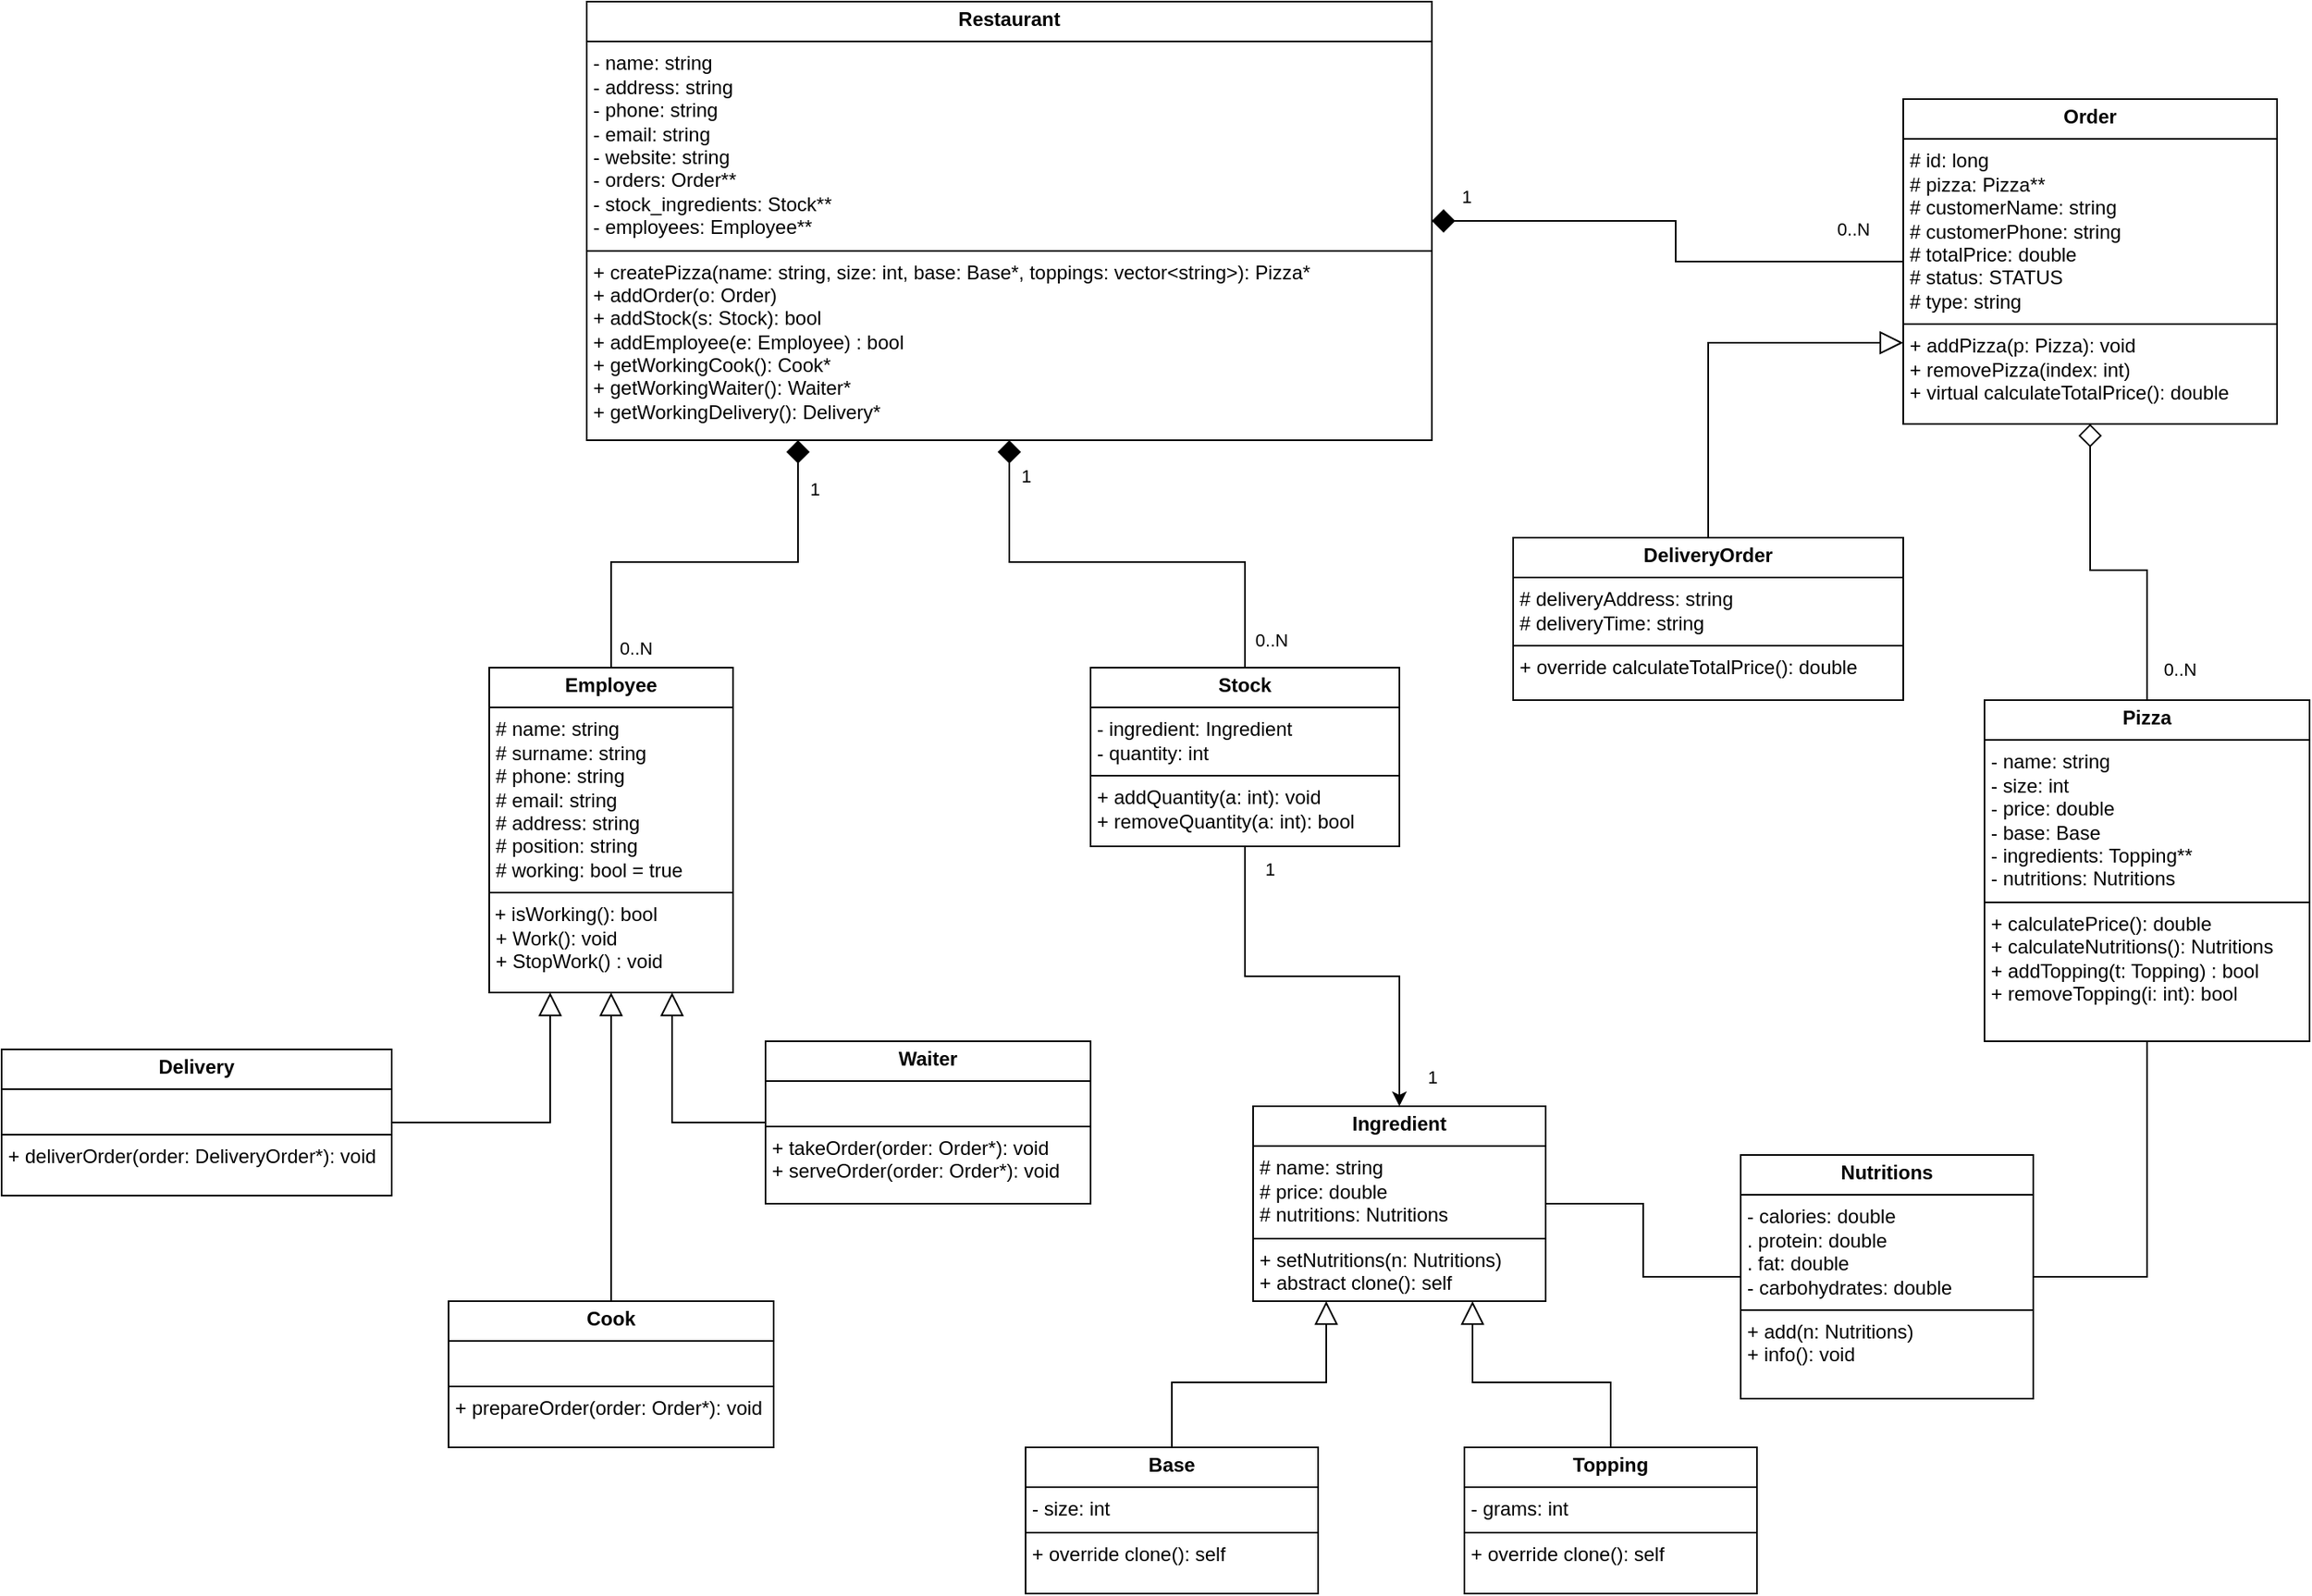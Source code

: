 <mxfile version="27.0.3">
  <diagram name="Page-1" id="c4acf3e9-155e-7222-9cf6-157b1a14988f">
    <mxGraphModel dx="2890" dy="1847" grid="1" gridSize="10" guides="1" tooltips="1" connect="1" arrows="1" fold="1" page="1" pageScale="1" pageWidth="850" pageHeight="1100" background="none" math="0" shadow="0">
      <root>
        <mxCell id="0" />
        <mxCell id="1" parent="0" />
        <mxCell id="5TWs_sgvgwtv51M-xMZr-1" value="&lt;p style=&quot;margin:0px;margin-top:4px;text-align:center;&quot;&gt;&lt;b&gt;Restaurant&lt;/b&gt;&lt;/p&gt;&lt;hr size=&quot;1&quot; style=&quot;border-style:solid;&quot;&gt;&lt;p style=&quot;margin:0px;margin-left:4px;&quot;&gt;- name: string&lt;/p&gt;&lt;p style=&quot;margin:0px;margin-left:4px;&quot;&gt;- address: string&lt;/p&gt;&lt;p style=&quot;margin:0px;margin-left:4px;&quot;&gt;- phone: string&lt;/p&gt;&lt;p style=&quot;margin:0px;margin-left:4px;&quot;&gt;- email: string&lt;/p&gt;&lt;p style=&quot;margin:0px;margin-left:4px;&quot;&gt;- website: string&lt;/p&gt;&lt;p style=&quot;margin:0px;margin-left:4px;&quot;&gt;- orders: Order**&lt;/p&gt;&lt;p style=&quot;margin:0px;margin-left:4px;&quot;&gt;- stock_ingredients: Stock**&lt;/p&gt;&lt;p style=&quot;margin:0px;margin-left:4px;&quot;&gt;- employees: Employee**&lt;/p&gt;&lt;hr size=&quot;1&quot; style=&quot;border-style:solid;&quot;&gt;&lt;p style=&quot;margin:0px;margin-left:4px;&quot;&gt;+ createPizza(name: string, size: int, base: Base*, toppings: vector&amp;lt;string&amp;gt;): Pizza*&lt;/p&gt;&lt;p style=&quot;margin:0px;margin-left:4px;&quot;&gt;+ addOrder(o: Order)&lt;/p&gt;&lt;p style=&quot;margin:0px;margin-left:4px;&quot;&gt;+ addStock(s: Stock): bool&lt;/p&gt;&lt;p style=&quot;margin:0px;margin-left:4px;&quot;&gt;+ addEmployee(e: Employee) : bool&lt;/p&gt;&lt;p style=&quot;margin:0px;margin-left:4px;&quot;&gt;+ getWorkingCook(): Cook*&lt;/p&gt;&lt;p style=&quot;margin:0px;margin-left:4px;&quot;&gt;+ getWorkingWaiter(): Waiter*&lt;/p&gt;&lt;p style=&quot;margin:0px;margin-left:4px;&quot;&gt;+ getWorkingDelivery(): Delivery*&lt;/p&gt;" style="verticalAlign=top;align=left;overflow=fill;html=1;whiteSpace=wrap;" vertex="1" parent="1">
          <mxGeometry x="90" y="60" width="520" height="270" as="geometry" />
        </mxCell>
        <mxCell id="5TWs_sgvgwtv51M-xMZr-11" style="edgeStyle=orthogonalEdgeStyle;rounded=0;orthogonalLoop=1;jettySize=auto;html=1;entryX=0.25;entryY=1;entryDx=0;entryDy=0;endArrow=diamond;endFill=1;endSize=12;" edge="1" parent="1" source="5TWs_sgvgwtv51M-xMZr-2" target="5TWs_sgvgwtv51M-xMZr-1">
          <mxGeometry relative="1" as="geometry">
            <Array as="points">
              <mxPoint x="105" y="405" />
              <mxPoint x="220" y="405" />
            </Array>
          </mxGeometry>
        </mxCell>
        <mxCell id="5TWs_sgvgwtv51M-xMZr-22" value="1" style="edgeLabel;html=1;align=center;verticalAlign=middle;resizable=0;points=[];" vertex="1" connectable="0" parent="5TWs_sgvgwtv51M-xMZr-11">
          <mxGeometry x="0.765" y="4" relative="1" as="geometry">
            <mxPoint x="14" as="offset" />
          </mxGeometry>
        </mxCell>
        <mxCell id="5TWs_sgvgwtv51M-xMZr-23" value="0..N" style="edgeLabel;html=1;align=center;verticalAlign=middle;resizable=0;points=[];" vertex="1" connectable="0" parent="5TWs_sgvgwtv51M-xMZr-11">
          <mxGeometry x="-0.906" relative="1" as="geometry">
            <mxPoint x="15" as="offset" />
          </mxGeometry>
        </mxCell>
        <mxCell id="5TWs_sgvgwtv51M-xMZr-2" value="&lt;p style=&quot;margin:0px;margin-top:4px;text-align:center;&quot;&gt;&lt;b&gt;Employee&lt;/b&gt;&lt;/p&gt;&lt;hr size=&quot;1&quot; style=&quot;border-style:solid;&quot;&gt;&lt;p style=&quot;margin:0px;margin-left:4px;&quot;&gt;# name: string&lt;/p&gt;&lt;p style=&quot;margin:0px;margin-left:4px;&quot;&gt;# surname: string&lt;/p&gt;&lt;p style=&quot;margin:0px;margin-left:4px;&quot;&gt;# phone: string&lt;/p&gt;&lt;p style=&quot;margin:0px;margin-left:4px;&quot;&gt;# email: string&lt;/p&gt;&lt;p style=&quot;margin:0px;margin-left:4px;&quot;&gt;# address: string&lt;/p&gt;&lt;p style=&quot;margin:0px;margin-left:4px;&quot;&gt;# position: string&lt;/p&gt;&lt;p style=&quot;margin:0px;margin-left:4px;&quot;&gt;# working: bool = true&lt;/p&gt;&lt;hr size=&quot;1&quot; style=&quot;border-style:solid;&quot;&gt;&amp;nbsp;+ isWorking(): bool&lt;br&gt;&lt;p style=&quot;margin:0px;margin-left:4px;&quot;&gt;+ Work(): void&lt;/p&gt;&lt;p style=&quot;margin:0px;margin-left:4px;&quot;&gt;+ StopWork() : void&lt;/p&gt;" style="verticalAlign=top;align=left;overflow=fill;html=1;whiteSpace=wrap;" vertex="1" parent="1">
          <mxGeometry x="30" y="470" width="150" height="200" as="geometry" />
        </mxCell>
        <mxCell id="5TWs_sgvgwtv51M-xMZr-8" style="edgeStyle=orthogonalEdgeStyle;rounded=0;orthogonalLoop=1;jettySize=auto;html=1;endArrow=block;endFill=0;endSize=12;entryX=0.25;entryY=1;entryDx=0;entryDy=0;" edge="1" parent="1" source="5TWs_sgvgwtv51M-xMZr-3" target="5TWs_sgvgwtv51M-xMZr-2">
          <mxGeometry relative="1" as="geometry">
            <mxPoint x="60" y="760" as="targetPoint" />
          </mxGeometry>
        </mxCell>
        <mxCell id="5TWs_sgvgwtv51M-xMZr-3" value="&lt;p style=&quot;margin:0px;margin-top:4px;text-align:center;&quot;&gt;&lt;b&gt;Delivery&lt;/b&gt;&lt;/p&gt;&lt;hr size=&quot;1&quot; style=&quot;border-style:solid;&quot;&gt;&lt;p style=&quot;margin:0px;margin-left:4px;&quot;&gt;&lt;br&gt;&lt;/p&gt;&lt;hr size=&quot;1&quot; style=&quot;border-style:solid;&quot;&gt;&lt;p style=&quot;margin:0px;margin-left:4px;&quot;&gt;+ deliverOrder(order: DeliveryOrder*): void&lt;/p&gt;" style="verticalAlign=top;align=left;overflow=fill;html=1;whiteSpace=wrap;" vertex="1" parent="1">
          <mxGeometry x="-270" y="705" width="240" height="90" as="geometry" />
        </mxCell>
        <mxCell id="5TWs_sgvgwtv51M-xMZr-9" style="edgeStyle=orthogonalEdgeStyle;rounded=0;orthogonalLoop=1;jettySize=auto;html=1;entryX=0.5;entryY=1;entryDx=0;entryDy=0;endArrow=block;endFill=0;endSize=12;" edge="1" parent="1" source="5TWs_sgvgwtv51M-xMZr-6" target="5TWs_sgvgwtv51M-xMZr-2">
          <mxGeometry relative="1" as="geometry" />
        </mxCell>
        <mxCell id="5TWs_sgvgwtv51M-xMZr-6" value="&lt;p style=&quot;margin:0px;margin-top:4px;text-align:center;&quot;&gt;&lt;b&gt;Cook&lt;/b&gt;&lt;/p&gt;&lt;hr size=&quot;1&quot; style=&quot;border-style:solid;&quot;&gt;&lt;p style=&quot;margin:0px;margin-left:4px;&quot;&gt;&lt;br&gt;&lt;/p&gt;&lt;hr size=&quot;1&quot; style=&quot;border-style:solid;&quot;&gt;&lt;p style=&quot;margin:0px;margin-left:4px;&quot;&gt;+ prepareOrder(order: Order*): void&lt;/p&gt;" style="verticalAlign=top;align=left;overflow=fill;html=1;whiteSpace=wrap;" vertex="1" parent="1">
          <mxGeometry x="5" y="860" width="200" height="90" as="geometry" />
        </mxCell>
        <mxCell id="5TWs_sgvgwtv51M-xMZr-10" style="edgeStyle=orthogonalEdgeStyle;rounded=0;orthogonalLoop=1;jettySize=auto;html=1;entryX=0.75;entryY=1;entryDx=0;entryDy=0;endArrow=block;endFill=0;endSize=12;" edge="1" parent="1" source="5TWs_sgvgwtv51M-xMZr-7" target="5TWs_sgvgwtv51M-xMZr-2">
          <mxGeometry relative="1" as="geometry" />
        </mxCell>
        <mxCell id="5TWs_sgvgwtv51M-xMZr-7" value="&lt;p style=&quot;margin:0px;margin-top:4px;text-align:center;&quot;&gt;&lt;b&gt;Waiter&lt;/b&gt;&lt;/p&gt;&lt;hr size=&quot;1&quot; style=&quot;border-style:solid;&quot;&gt;&lt;p style=&quot;margin:0px;margin-left:4px;&quot;&gt;&lt;br&gt;&lt;/p&gt;&lt;hr size=&quot;1&quot; style=&quot;border-style:solid;&quot;&gt;&lt;p style=&quot;margin:0px;margin-left:4px;&quot;&gt;+ takeOrder(order: Order*): void&lt;/p&gt;&lt;p style=&quot;margin:0px;margin-left:4px;&quot;&gt;+ serveOrder(order: Order*): void&lt;br&gt;&lt;/p&gt;" style="verticalAlign=top;align=left;overflow=fill;html=1;whiteSpace=wrap;" vertex="1" parent="1">
          <mxGeometry x="200" y="700" width="200" height="100" as="geometry" />
        </mxCell>
        <mxCell id="5TWs_sgvgwtv51M-xMZr-13" style="edgeStyle=orthogonalEdgeStyle;rounded=0;orthogonalLoop=1;jettySize=auto;html=1;entryX=0.5;entryY=1;entryDx=0;entryDy=0;endSize=12;endArrow=diamond;endFill=1;" edge="1" parent="1" source="5TWs_sgvgwtv51M-xMZr-12" target="5TWs_sgvgwtv51M-xMZr-1">
          <mxGeometry relative="1" as="geometry" />
        </mxCell>
        <mxCell id="5TWs_sgvgwtv51M-xMZr-20" value="1" style="edgeLabel;html=1;align=center;verticalAlign=middle;resizable=0;points=[];" vertex="1" connectable="0" parent="5TWs_sgvgwtv51M-xMZr-13">
          <mxGeometry x="0.846" y="-1" relative="1" as="geometry">
            <mxPoint x="9" as="offset" />
          </mxGeometry>
        </mxCell>
        <mxCell id="5TWs_sgvgwtv51M-xMZr-21" value="0..N" style="edgeLabel;html=1;align=center;verticalAlign=middle;resizable=0;points=[];" vertex="1" connectable="0" parent="5TWs_sgvgwtv51M-xMZr-13">
          <mxGeometry x="-0.881" relative="1" as="geometry">
            <mxPoint x="16" as="offset" />
          </mxGeometry>
        </mxCell>
        <mxCell id="5TWs_sgvgwtv51M-xMZr-17" style="edgeStyle=orthogonalEdgeStyle;rounded=0;orthogonalLoop=1;jettySize=auto;html=1;entryX=0.5;entryY=0;entryDx=0;entryDy=0;" edge="1" parent="1" source="5TWs_sgvgwtv51M-xMZr-12" target="5TWs_sgvgwtv51M-xMZr-14">
          <mxGeometry relative="1" as="geometry" />
        </mxCell>
        <mxCell id="5TWs_sgvgwtv51M-xMZr-18" value="1" style="edgeLabel;html=1;align=center;verticalAlign=middle;resizable=0;points=[];" vertex="1" connectable="0" parent="5TWs_sgvgwtv51M-xMZr-17">
          <mxGeometry x="-0.89" y="-1" relative="1" as="geometry">
            <mxPoint x="16" as="offset" />
          </mxGeometry>
        </mxCell>
        <mxCell id="5TWs_sgvgwtv51M-xMZr-19" value="1" style="edgeLabel;html=1;align=center;verticalAlign=middle;resizable=0;points=[];" vertex="1" connectable="0" parent="5TWs_sgvgwtv51M-xMZr-17">
          <mxGeometry x="0.859" y="-3" relative="1" as="geometry">
            <mxPoint x="23" as="offset" />
          </mxGeometry>
        </mxCell>
        <mxCell id="5TWs_sgvgwtv51M-xMZr-12" value="&lt;p style=&quot;margin:0px;margin-top:4px;text-align:center;&quot;&gt;&lt;b&gt;Stock&lt;/b&gt;&lt;/p&gt;&lt;hr size=&quot;1&quot; style=&quot;border-style:solid;&quot;&gt;&lt;p style=&quot;margin:0px;margin-left:4px;&quot;&gt;- ingredient: Ingredient&lt;/p&gt;&lt;p style=&quot;margin:0px;margin-left:4px;&quot;&gt;- quantity: int&lt;/p&gt;&lt;hr size=&quot;1&quot; style=&quot;border-style:solid;&quot;&gt;&lt;p style=&quot;margin:0px;margin-left:4px;&quot;&gt;&lt;span style=&quot;background-color: transparent; color: light-dark(rgb(0, 0, 0), rgb(255, 255, 255));&quot;&gt;+ addQuantity(a: int): void&lt;/span&gt;&lt;/p&gt;&lt;p style=&quot;margin:0px;margin-left:4px;&quot;&gt;+ removeQuantity(a: int): bool&lt;/p&gt;" style="verticalAlign=top;align=left;overflow=fill;html=1;whiteSpace=wrap;" vertex="1" parent="1">
          <mxGeometry x="400" y="470" width="190" height="110" as="geometry" />
        </mxCell>
        <mxCell id="5TWs_sgvgwtv51M-xMZr-14" value="&lt;p style=&quot;margin:0px;margin-top:4px;text-align:center;&quot;&gt;&lt;b&gt;Ingredient&lt;/b&gt;&lt;/p&gt;&lt;hr size=&quot;1&quot; style=&quot;border-style:solid;&quot;&gt;&lt;p style=&quot;margin:0px;margin-left:4px;&quot;&gt;# name: string&lt;/p&gt;&lt;p style=&quot;margin:0px;margin-left:4px;&quot;&gt;# price: double&lt;/p&gt;&lt;p style=&quot;margin:0px;margin-left:4px;&quot;&gt;# nutritions: Nutritions&lt;/p&gt;&lt;hr size=&quot;1&quot; style=&quot;border-style:solid;&quot;&gt;&lt;p style=&quot;margin:0px;margin-left:4px;&quot;&gt;+ setNutritions(n: Nutritions)&lt;/p&gt;&lt;p style=&quot;margin:0px;margin-left:4px;&quot;&gt;+ abstract clone(): self&lt;/p&gt;" style="verticalAlign=top;align=left;overflow=fill;html=1;whiteSpace=wrap;" vertex="1" parent="1">
          <mxGeometry x="500" y="740" width="180" height="120" as="geometry" />
        </mxCell>
        <mxCell id="5TWs_sgvgwtv51M-xMZr-26" style="edgeStyle=orthogonalEdgeStyle;rounded=0;orthogonalLoop=1;jettySize=auto;html=1;entryX=0.75;entryY=1;entryDx=0;entryDy=0;endArrow=block;endFill=0;endSize=12;" edge="1" parent="1" source="5TWs_sgvgwtv51M-xMZr-16" target="5TWs_sgvgwtv51M-xMZr-14">
          <mxGeometry relative="1" as="geometry" />
        </mxCell>
        <mxCell id="5TWs_sgvgwtv51M-xMZr-16" value="&lt;p style=&quot;margin:0px;margin-top:4px;text-align:center;&quot;&gt;&lt;b&gt;Topping&lt;/b&gt;&lt;/p&gt;&lt;hr size=&quot;1&quot; style=&quot;border-style:solid;&quot;&gt;&lt;p style=&quot;margin:0px;margin-left:4px;&quot;&gt;- grams: int&lt;/p&gt;&lt;hr size=&quot;1&quot; style=&quot;border-style:solid;&quot;&gt;&lt;p style=&quot;margin:0px;margin-left:4px;&quot;&gt;+ override clone(): self&lt;/p&gt;" style="verticalAlign=top;align=left;overflow=fill;html=1;whiteSpace=wrap;" vertex="1" parent="1">
          <mxGeometry x="630" y="950" width="180" height="90" as="geometry" />
        </mxCell>
        <mxCell id="5TWs_sgvgwtv51M-xMZr-25" style="edgeStyle=orthogonalEdgeStyle;rounded=0;orthogonalLoop=1;jettySize=auto;html=1;entryX=0.25;entryY=1;entryDx=0;entryDy=0;endArrow=block;endFill=0;endSize=12;" edge="1" parent="1" source="5TWs_sgvgwtv51M-xMZr-24" target="5TWs_sgvgwtv51M-xMZr-14">
          <mxGeometry relative="1" as="geometry" />
        </mxCell>
        <mxCell id="5TWs_sgvgwtv51M-xMZr-24" value="&lt;p style=&quot;margin:0px;margin-top:4px;text-align:center;&quot;&gt;&lt;b&gt;Base&lt;/b&gt;&lt;/p&gt;&lt;hr size=&quot;1&quot; style=&quot;border-style:solid;&quot;&gt;&lt;p style=&quot;margin:0px;margin-left:4px;&quot;&gt;- size: int&lt;/p&gt;&lt;hr size=&quot;1&quot; style=&quot;border-style:solid;&quot;&gt;&lt;p style=&quot;margin:0px;margin-left:4px;&quot;&gt;+ override clone(): self&lt;/p&gt;" style="verticalAlign=top;align=left;overflow=fill;html=1;whiteSpace=wrap;" vertex="1" parent="1">
          <mxGeometry x="360" y="950" width="180" height="90" as="geometry" />
        </mxCell>
        <mxCell id="5TWs_sgvgwtv51M-xMZr-37" style="edgeStyle=orthogonalEdgeStyle;rounded=0;orthogonalLoop=1;jettySize=auto;html=1;entryX=0.5;entryY=1;entryDx=0;entryDy=0;endArrow=diamond;endFill=0;endSize=12;" edge="1" parent="1" source="5TWs_sgvgwtv51M-xMZr-27" target="5TWs_sgvgwtv51M-xMZr-35">
          <mxGeometry relative="1" as="geometry" />
        </mxCell>
        <mxCell id="5TWs_sgvgwtv51M-xMZr-38" value="0..N" style="edgeLabel;html=1;align=center;verticalAlign=middle;resizable=0;points=[];" vertex="1" connectable="0" parent="5TWs_sgvgwtv51M-xMZr-37">
          <mxGeometry x="-0.818" y="-1" relative="1" as="geometry">
            <mxPoint x="19" y="-1" as="offset" />
          </mxGeometry>
        </mxCell>
        <mxCell id="5TWs_sgvgwtv51M-xMZr-27" value="&lt;p style=&quot;margin:0px;margin-top:4px;text-align:center;&quot;&gt;&lt;b&gt;Pizza&lt;/b&gt;&lt;/p&gt;&lt;hr size=&quot;1&quot; style=&quot;border-style:solid;&quot;&gt;&lt;p style=&quot;margin:0px;margin-left:4px;&quot;&gt;- name: string&lt;/p&gt;&lt;p style=&quot;margin:0px;margin-left:4px;&quot;&gt;- size: int&lt;/p&gt;&lt;p style=&quot;margin:0px;margin-left:4px;&quot;&gt;- price: double&lt;/p&gt;&lt;p style=&quot;margin:0px;margin-left:4px;&quot;&gt;- base: Base&lt;/p&gt;&lt;p style=&quot;margin:0px;margin-left:4px;&quot;&gt;- ingredients: Topping**&lt;/p&gt;&lt;p style=&quot;margin:0px;margin-left:4px;&quot;&gt;- nutritions: Nutritions&lt;/p&gt;&lt;hr size=&quot;1&quot; style=&quot;border-style:solid;&quot;&gt;&lt;p style=&quot;margin:0px;margin-left:4px;&quot;&gt;+ calculatePrice(): double&lt;/p&gt;&lt;p style=&quot;margin:0px;margin-left:4px;&quot;&gt;+ calculateNutritions(): Nutritions&lt;/p&gt;&lt;p style=&quot;margin:0px;margin-left:4px;&quot;&gt;+ addTopping(t: Topping) : bool&lt;/p&gt;&lt;p style=&quot;margin:0px;margin-left:4px;&quot;&gt;+ removeTopping(i: int): bool&lt;/p&gt;" style="verticalAlign=top;align=left;overflow=fill;html=1;whiteSpace=wrap;" vertex="1" parent="1">
          <mxGeometry x="950" y="490" width="200" height="210" as="geometry" />
        </mxCell>
        <mxCell id="5TWs_sgvgwtv51M-xMZr-29" style="edgeStyle=orthogonalEdgeStyle;rounded=0;orthogonalLoop=1;jettySize=auto;html=1;entryX=0.5;entryY=1;entryDx=0;entryDy=0;exitX=1;exitY=0.5;exitDx=0;exitDy=0;endArrow=none;startFill=0;" edge="1" parent="1" source="5TWs_sgvgwtv51M-xMZr-28" target="5TWs_sgvgwtv51M-xMZr-27">
          <mxGeometry relative="1" as="geometry" />
        </mxCell>
        <mxCell id="5TWs_sgvgwtv51M-xMZr-30" style="edgeStyle=orthogonalEdgeStyle;rounded=0;orthogonalLoop=1;jettySize=auto;html=1;entryX=1;entryY=0.5;entryDx=0;entryDy=0;endArrow=none;startFill=0;" edge="1" parent="1" source="5TWs_sgvgwtv51M-xMZr-28" target="5TWs_sgvgwtv51M-xMZr-14">
          <mxGeometry relative="1" as="geometry" />
        </mxCell>
        <mxCell id="5TWs_sgvgwtv51M-xMZr-28" value="&lt;p style=&quot;margin:0px;margin-top:4px;text-align:center;&quot;&gt;&lt;b&gt;Nutritions&lt;/b&gt;&lt;/p&gt;&lt;hr size=&quot;1&quot; style=&quot;border-style:solid;&quot;&gt;&lt;p style=&quot;margin:0px;margin-left:4px;&quot;&gt;- calories: double&lt;/p&gt;&lt;p style=&quot;margin:0px;margin-left:4px;&quot;&gt;. protein: double&lt;/p&gt;&lt;p style=&quot;margin:0px;margin-left:4px;&quot;&gt;. fat: double&lt;/p&gt;&lt;p style=&quot;margin:0px;margin-left:4px;&quot;&gt;- carbohydrates: double&lt;/p&gt;&lt;hr size=&quot;1&quot; style=&quot;border-style:solid;&quot;&gt;&lt;p style=&quot;margin:0px;margin-left:4px;&quot;&gt;+ add(n: Nutritions)&lt;/p&gt;&lt;p style=&quot;margin:0px;margin-left:4px;&quot;&gt;+ info(): void&lt;/p&gt;" style="verticalAlign=top;align=left;overflow=fill;html=1;whiteSpace=wrap;" vertex="1" parent="1">
          <mxGeometry x="800" y="770" width="180" height="150" as="geometry" />
        </mxCell>
        <mxCell id="5TWs_sgvgwtv51M-xMZr-36" style="edgeStyle=orthogonalEdgeStyle;rounded=0;orthogonalLoop=1;jettySize=auto;html=1;entryX=1;entryY=0.5;entryDx=0;entryDy=0;endArrow=diamond;endFill=1;endSize=12;" edge="1" parent="1" source="5TWs_sgvgwtv51M-xMZr-35" target="5TWs_sgvgwtv51M-xMZr-1">
          <mxGeometry relative="1" as="geometry" />
        </mxCell>
        <mxCell id="5TWs_sgvgwtv51M-xMZr-43" value="1" style="edgeLabel;html=1;align=center;verticalAlign=middle;resizable=0;points=[];" vertex="1" connectable="0" parent="5TWs_sgvgwtv51M-xMZr-36">
          <mxGeometry x="0.858" y="-4" relative="1" as="geometry">
            <mxPoint x="-2" y="-11" as="offset" />
          </mxGeometry>
        </mxCell>
        <mxCell id="5TWs_sgvgwtv51M-xMZr-44" value="0..N" style="edgeLabel;html=1;align=center;verticalAlign=middle;resizable=0;points=[];" vertex="1" connectable="0" parent="5TWs_sgvgwtv51M-xMZr-36">
          <mxGeometry x="-0.81" y="-4" relative="1" as="geometry">
            <mxPoint x="-1" y="-16" as="offset" />
          </mxGeometry>
        </mxCell>
        <mxCell id="5TWs_sgvgwtv51M-xMZr-35" value="&lt;p style=&quot;margin:0px;margin-top:4px;text-align:center;&quot;&gt;&lt;b&gt;Order&lt;/b&gt;&lt;/p&gt;&lt;hr size=&quot;1&quot; style=&quot;border-style:solid;&quot;&gt;&lt;p style=&quot;margin:0px;margin-left:4px;&quot;&gt;# id: long&lt;/p&gt;&lt;p style=&quot;margin:0px;margin-left:4px;&quot;&gt;# pizza: Pizza**&lt;/p&gt;&lt;p style=&quot;margin:0px;margin-left:4px;&quot;&gt;# customerName: string&lt;/p&gt;&lt;p style=&quot;margin:0px;margin-left:4px;&quot;&gt;# customerPhone: string&lt;/p&gt;&lt;p style=&quot;margin:0px;margin-left:4px;&quot;&gt;# totalPrice: double&lt;/p&gt;&lt;p style=&quot;margin:0px;margin-left:4px;&quot;&gt;# status: STATUS&lt;/p&gt;&lt;p style=&quot;margin:0px;margin-left:4px;&quot;&gt;# type: string&lt;/p&gt;&lt;hr size=&quot;1&quot; style=&quot;border-style:solid;&quot;&gt;&lt;p style=&quot;margin:0px;margin-left:4px;&quot;&gt;+ addPizza(p: Pizza): void&lt;/p&gt;&lt;p style=&quot;margin:0px;margin-left:4px;&quot;&gt;+ removePizza(index: int)&lt;/p&gt;&lt;p style=&quot;margin:0px;margin-left:4px;&quot;&gt;+ virtual calculateTotalPrice(): double&lt;/p&gt;" style="verticalAlign=top;align=left;overflow=fill;html=1;whiteSpace=wrap;" vertex="1" parent="1">
          <mxGeometry x="900" y="120" width="230" height="200" as="geometry" />
        </mxCell>
        <mxCell id="5TWs_sgvgwtv51M-xMZr-42" style="edgeStyle=orthogonalEdgeStyle;rounded=0;orthogonalLoop=1;jettySize=auto;html=1;entryX=0;entryY=0.75;entryDx=0;entryDy=0;endArrow=block;endFill=0;endSize=12;" edge="1" parent="1" source="5TWs_sgvgwtv51M-xMZr-40" target="5TWs_sgvgwtv51M-xMZr-35">
          <mxGeometry relative="1" as="geometry" />
        </mxCell>
        <mxCell id="5TWs_sgvgwtv51M-xMZr-40" value="&lt;p style=&quot;margin:0px;margin-top:4px;text-align:center;&quot;&gt;&lt;b&gt;DeliveryOrder&lt;/b&gt;&lt;/p&gt;&lt;hr size=&quot;1&quot; style=&quot;border-style:solid;&quot;&gt;&lt;p style=&quot;margin:0px;margin-left:4px;&quot;&gt;# deliveryAddress: string&lt;br&gt;&lt;/p&gt;&lt;p style=&quot;margin:0px;margin-left:4px;&quot;&gt;# deliveryTime: string&lt;/p&gt;&lt;hr size=&quot;1&quot; style=&quot;border-style:solid;&quot;&gt;&lt;p style=&quot;margin:0px;margin-left:4px;&quot;&gt;&lt;span style=&quot;background-color: transparent; color: light-dark(rgb(0, 0, 0), rgb(255, 255, 255));&quot;&gt;+ override calculateTotalPrice(): double&lt;/span&gt;&lt;/p&gt;" style="verticalAlign=top;align=left;overflow=fill;html=1;whiteSpace=wrap;" vertex="1" parent="1">
          <mxGeometry x="660" y="390" width="240" height="100" as="geometry" />
        </mxCell>
      </root>
    </mxGraphModel>
  </diagram>
</mxfile>
